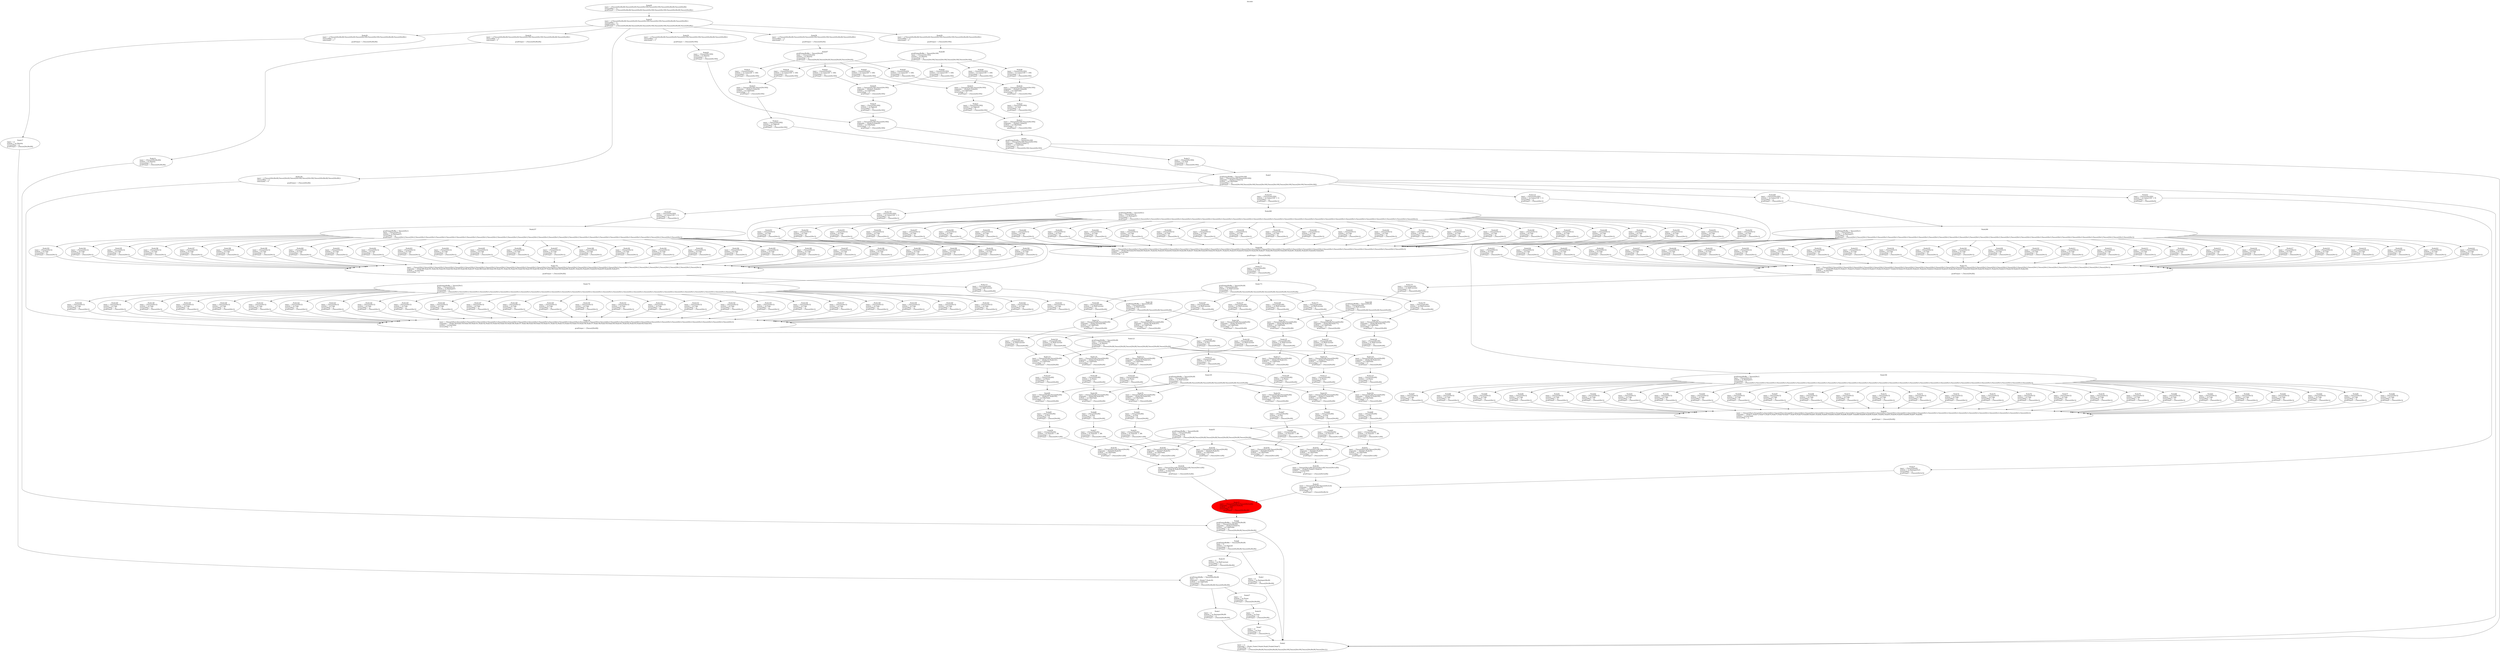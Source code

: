 digraph G {
labelloc="t";
label="decoder";
node [shape = oval]; 
n1[label="Node1\ninput = {}\lmodule = nn.Reshape(28x28)\lreverseMap = {}\lgradOutput = {Tensor[20x28x28]}" tooltip="[draw_attention.lua]:213_"];
n2[label="Node2\ninput = {}\lmapindex = {Node1,Node3,Node4,Node5,Node6,Node7}\lreverseMap = {}\lgradOutput = {{Tensor[20x28x28],Tensor[20x28x28],Tensor[20x100],Tensor[20x100],Tensor[20x28x28],Tensor[20x1]}}" tooltip="[[C]]:-1_"];
n3[label="Node3\ninput = {}\lmodule = nn.Reshape(28x28)\lreverseMap = {}\lgradOutput = {Tensor[20x28x28]}" tooltip="[draw_attention.lua]:214_"];
n4[label="Node4\ngradOutputBuffer = Tensor[20x100]\linput = {Tensor[20x100],Tensor[20x100]}\lmapindex = {Node10,Node11}\lmodule = nn.CAddTable\lreverseMap = {}\lgradOutput = {Tensor[20x100],Tensor[20x100]}" tooltip="[draw_attention.lua]:151_"];
n5[label="Node5\ngradOutputBuffer = Tensor[20x100]\linput = {Tensor[20x100],Tensor[20x100]}\lmapindex = {Node12,Node13}\lmodule = nn.CMulTable\lreverseMap = {}\lgradOutput = {Tensor[20x100],Tensor[20x100],Tensor[20x100],Tensor[20x100],Tensor[20x100],Tensor[20x100],Tensor[20x100]}" tooltip="[draw_attention.lua]:155_"];
n6[label="Node6\ngradOutputBuffer = Tensor[20x28x28]\linput = {Tensor[20x28x28]}\lmapindex = {Node14,Node15}\lmodule = nn.CAddTable\lreverseMap = {}\lgradOutput = {Tensor[20x28x28],Tensor[20x28x28]}" tooltip="[draw_attention.lua]:202_"];
n7[label="Node7\ninput = {}\lmodule = nn.Sum\lreverseMap = {}\lgradOutput = {Tensor[20x1]}" tooltip="[draw_attention.lua]:210_"];
n8[label="Node8\ngradOutputBuffer = Tensor[20x28x28]\linput = {}\lmodule = nn.Sigmoid\lreverseMap = {}\lgradOutput = {Tensor[20x28x28],Tensor[20x28x28]}" tooltip="[draw_attention.lua]:204_"];
n9[label="Node9\ngradOutputBuffer = Tensor[20x28x28]\linput = {}\lmapindex = {Node17,Node18}\lmodule = nn.CAddTable\lreverseMap = {}\lgradOutput = {Tensor[20x28x28],Tensor[20x28x28]}" tooltip="[draw_attention.lua]:207_"];
n10[label="Node10\ninput = {Tensor[20x100],Tensor[20x100]}\lmapindex = {Node19,Node20}\lmodule = nn.CMulTable\lreverseMap = {}\lgradOutput = {Tensor[20x100]}" tooltip="[draw_attention.lua]:152_"];
n11[label="Node11\ninput = {Tensor[20x100],Tensor[20x100]}\lmapindex = {Node21,Node22}\lmodule = nn.CMulTable\lreverseMap = {}\lgradOutput = {Tensor[20x100]}" tooltip="[draw_attention.lua]:153_"];
n12[label="Node12\ninput = {Tensor[20x100]}\lmodule = nn.Sigmoid\lreverseMap = {}\lgradOutput = {Tensor[20x100]}" tooltip="[draw_attention.lua]:148_"];
n13[label="Node13\ninput = {Tensor[20x100]}\lmodule = nn.Tanh\lreverseMap = {}\lgradOutput = {Tensor[20x100]}" tooltip="[draw_attention.lua]:155_"];
n14[label="Node14\ninput = {Tensor[20x28x28]}\lmodule = nn.Identity\lreverseMap = {}\lgradOutput = {Tensor[20x28x28]}" tooltip="[draw_attention.lua]:134_"];
n15[label="Node15\ninput = {Tensor[20x28x3],Tensor[20x3x28]}\lmapindex = {Node25,Node26}\lmodule = nn.MM\lreverseMap = {}\lgradOutput = {Tensor[20x28x28]}" tooltip="[draw_attention.lua]:199_"];
n16[label="Node16\ninput = {}\lmodule = nn.Sum\lreverseMap = {}\lgradOutput = {Tensor[20x28]}" tooltip="[draw_attention.lua]:209_"];
n17[label="Node17\ninput = {}\lmodule = nn.Identity\lreverseMap = {}\lgradOutput = {Tensor[20x28x28]}" tooltip="[draw_attention.lua]:130_"];
n18[label="Node18\ninput = {}\lmodule = nn.MulConstant\lreverseMap = {}\lgradOutput = {Tensor[20x28x28]}" tooltip="[draw_attention.lua]:206_"];
n19[label="Node19\ninput = {Tensor[20x100]}\lmodule = nn.Sigmoid\lreverseMap = {}\lgradOutput = {Tensor[20x100]}" tooltip="[draw_attention.lua]:147_"];
n20[label="Node20\ninput = {Tensor[20x100]}\lmodule = nn.Identity\lreverseMap = {}\lgradOutput = {Tensor[20x100]}" tooltip="[draw_attention.lua]:133_"];
n21[label="Node21\ninput = {Tensor[20x100]}\lmodule = nn.Sigmoid\lreverseMap = {}\lgradOutput = {Tensor[20x100]}" tooltip="[draw_attention.lua]:146_"];
n22[label="Node22\ninput = {Tensor[20x100]}\lmodule = nn.Tanh\lreverseMap = {}\lgradOutput = {Tensor[20x100]}" tooltip="[draw_attention.lua]:149_"];
n23[label="Node23\ninput = {Tensor[20x100],Tensor[20x100]}\lmapindex = {Node33,Node34}\lmodule = nn.CAddTable\lreverseMap = {}\lgradOutput = {Tensor[20x100]}" tooltip="[draw_attention.lua]:148_"];
n24[label="Node24\ninput = {{Tensor[20x28x28],Tensor[20x20],Tensor[20x100],Tensor[20x100],Tensor[20x28x28],Tensor[20x28]}}\lreverseMap = {}\lselectindex = 5\lgradOutput = {Tensor[20x28x28]}" tooltip="[[C]]:-1_-5"];
n25[label="Node25\ninput = {Tensor[20x3x28],Tensor[20x3x3]}\lmapindex = {Node36,Node37}\lmodule = nn.MM\lreverseMap = {}\lgradOutput = {Tensor[20x28x3]}" tooltip="[draw_attention.lua]:198_"];
n26[label="Node26\ninput = {Tensor[20x1x28],Tensor[20x1x28],Tensor[20x1x28]}\lmapindex = {Node38,Node39,Node40}\lmodule = nn.JoinTable\lreverseMap = {}\lgradOutput = {Tensor[20x3x28]}" tooltip="[draw_attention.lua]:190_"];
n27[label="Node27\ninput = {}\lmodule = nn.Power\lreverseMap = {}\lgradOutput = {Tensor[20x28x28]}" tooltip="[draw_attention.lua]:208_"];
n28[label="Node28\ninput = {{Tensor[20x28x28],Tensor[20x20],Tensor[20x100],Tensor[20x100],Tensor[20x28x28],Tensor[20x28]}}\lreverseMap = {}\lselectindex = 1\lgradOutput = {Tensor[20x28x28]}" tooltip="[[C]]:-1_-1"];
n29[label="Node29\ninput = {Tensor[20x100],Tensor[20x100]}\lmapindex = {Node41,Node42}\lmodule = nn.CAddTable\lreverseMap = {}\lgradOutput = {Tensor[20x100]}" tooltip="[draw_attention.lua]:147_"];
n30[label="Node30\ninput = {{Tensor[20x28x28],Tensor[20x20],Tensor[20x100],Tensor[20x100],Tensor[20x28x28],Tensor[20x28]}}\lreverseMap = {}\lselectindex = 3\lgradOutput = {Tensor[20x100]}" tooltip="[[C]]:-1_-3"];
n31[label="Node31\ninput = {Tensor[20x100],Tensor[20x100]}\lmapindex = {Node43,Node44}\lmodule = nn.CAddTable\lreverseMap = {}\lgradOutput = {Tensor[20x100]}" tooltip="[draw_attention.lua]:146_"];
n32[label="Node32\ninput = {Tensor[20x100],Tensor[20x100]}\lmapindex = {Node45,Node46}\lmodule = nn.CAddTable\lreverseMap = {}\lgradOutput = {Tensor[20x100]}" tooltip="[draw_attention.lua]:149_"];
n33[label="Node33\ninput = {Tensor[20x20]}\lmodule = nn.Linear(20 -> 100)\lreverseMap = {}\lgradOutput = {Tensor[20x100]}" tooltip="[draw_attention.lua]:140_"];
n34[label="Node34\ninput = {Tensor[20x100]}\lmodule = nn.Linear(100 -> 100)\lreverseMap = {}\lgradOutput = {Tensor[20x100]}" tooltip="[draw_attention.lua]:142_"];
n35[label="Node35\ninput = {{Tensor[20x28x28],Tensor[20x20],Tensor[20x100],Tensor[20x100],Tensor[20x28x28],Tensor[20x28]}}\lreverseMap = {}\lnSplitOutputs = 6\lgradOutput = {{Tensor[20x28x28],Tensor[20x20],Tensor[20x100],Tensor[20x100],Tensor[20x28x28],Tensor[20x28]}}" tooltip="[[C]]:-1_ split at [...oftwares/torch/install/share/lua/5.1/nngraph/gmodule.lua]:96-mnode"];
n36[label="Node36\ninput = {Tensor[20x1x28],Tensor[20x1x28],Tensor[20x1x28]}\lmapindex = {Node50,Node51,Node52}\lmodule = nn.JoinTable\lreverseMap = {}\lgradOutput = {Tensor[20x3x28]}" tooltip="[draw_attention.lua]:190_"];
n37[label="Node37\ninput = {Tensor[20x9]}\lmodule = nn.Reshape(3x3)\lreverseMap = {}\lgradOutput = {Tensor[20x3x3]}" tooltip="[draw_attention.lua]:197_"];
n38[label="Node38\ninput = {Tensor[20x1x28],Tensor[20x28]}\lmapindex = {Node54,Node55}\lmodule = nn.CMulTable\lreverseMap = {}\lgradOutput = {Tensor[20x1x28]}" tooltip="[draw_attention.lua]:188_"];
n39[label="Node39\ninput = {Tensor[20x1x28],Tensor[20x28]}\lmapindex = {Node56,Node55}\lmodule = nn.CMulTable\lreverseMap = {}\lgradOutput = {Tensor[20x1x28]}" tooltip="[draw_attention.lua]:188_"];
n40[label="Node40\ninput = {Tensor[20x1x28],Tensor[20x28]}\lmapindex = {Node57,Node55}\lmodule = nn.CMulTable\lreverseMap = {}\lgradOutput = {Tensor[20x1x28]}" tooltip="[draw_attention.lua]:188_"];
n41[label="Node41\ninput = {Tensor[20x20]}\lmodule = nn.Linear(20 -> 100)\lreverseMap = {}\lgradOutput = {Tensor[20x100]}" tooltip="[draw_attention.lua]:140_"];
n42[label="Node42\ninput = {Tensor[20x100]}\lmodule = nn.Linear(100 -> 100)\lreverseMap = {}\lgradOutput = {Tensor[20x100]}" tooltip="[draw_attention.lua]:142_"];
n43[label="Node43\ninput = {Tensor[20x20]}\lmodule = nn.Linear(20 -> 100)\lreverseMap = {}\lgradOutput = {Tensor[20x100]}" tooltip="[draw_attention.lua]:140_"];
n44[label="Node44\ninput = {Tensor[20x100]}\lmodule = nn.Linear(100 -> 100)\lreverseMap = {}\lgradOutput = {Tensor[20x100]}" tooltip="[draw_attention.lua]:142_"];
n45[label="Node45\ninput = {Tensor[20x20]}\lmodule = nn.Linear(20 -> 100)\lreverseMap = {}\lgradOutput = {Tensor[20x100]}" tooltip="[draw_attention.lua]:140_"];
n46[label="Node46\ninput = {Tensor[20x100]}\lmodule = nn.Linear(100 -> 100)\lreverseMap = {}\lgradOutput = {Tensor[20x100]}" tooltip="[draw_attention.lua]:142_"];
n47[label="Node47\ngradOutputBuffer = Tensor[20x20]\linput = {Tensor[20x20]}\lmodule = nn.Identity\lreverseMap = {}\lgradOutput = {Tensor[20x20],Tensor[20x20],Tensor[20x20],Tensor[20x20]}" tooltip="[draw_attention.lua]:131_"];
n48[label="Node48\ngradOutputBuffer = Tensor[20x100]\linput = {Tensor[20x100]}\lmodule = nn.Identity\lreverseMap = {}\lgradOutput = {Tensor[20x100],Tensor[20x100],Tensor[20x100],Tensor[20x100]}" tooltip="[draw_attention.lua]:132_"];
n49[label="Node49\ninput = {Tensor[20x28x28],Tensor[20x20],Tensor[20x100],Tensor[20x100],Tensor[20x28x28],Tensor[20x28]}\lreverseMap = {}\lgradOutput = {{Tensor[20x28x28],Tensor[20x20],Tensor[20x100],Tensor[20x100],Tensor[20x28x28],Tensor[20x28]}}" tooltip="[[C]]:-1_"];
n50[label="Node50\ninput = {Tensor[20x1x28],Tensor[20x28]}\lmapindex = {Node60,Node55}\lmodule = nn.CMulTable\lreverseMap = {}\lgradOutput = {Tensor[20x1x28]}" tooltip="[draw_attention.lua]:188_"];
n51[label="Node51\ninput = {Tensor[20x1x28],Tensor[20x28]}\lmapindex = {Node61,Node55}\lmodule = nn.CMulTable\lreverseMap = {}\lgradOutput = {Tensor[20x1x28]}" tooltip="[draw_attention.lua]:188_"];
n52[label="Node52\ninput = {Tensor[20x1x28],Tensor[20x28]}\lmapindex = {Node62,Node55}\lmodule = nn.CMulTable\lreverseMap = {}\lgradOutput = {Tensor[20x1x28]}" tooltip="[draw_attention.lua]:188_"];
n53[label="Node53\ninput = {Tensor[20x100]}\lmodule = nn.Linear(100 -> 9)\lreverseMap = {}\lgradOutput = {Tensor[20x9]}" tooltip="[draw_attention.lua]:196_"];
n54[label="Node54\ninput = {Tensor[20x28]}\lmodule = nn.View(20, 1, 28)\lreverseMap = {}\lgradOutput = {Tensor[20x1x28]}" tooltip="[draw_attention.lua]:187_"];
n55[label="Node55\ngradOutputBuffer = Tensor[20x28]\linput = {Tensor[20x28]}\lmodule = nn.Exp\lreverseMap = {}\lgradOutput = {Tensor[20x28],Tensor[20x28],Tensor[20x28],Tensor[20x28],Tensor[20x28],Tensor[20x28]}" tooltip="[draw_attention.lua]:166_"];
n56[label="Node56\ninput = {Tensor[20x28]}\lmodule = nn.View(20, 1, 28)\lreverseMap = {}\lgradOutput = {Tensor[20x1x28]}" tooltip="[draw_attention.lua]:187_"];
n57[label="Node57\ninput = {Tensor[20x28]}\lmodule = nn.View(20, 1, 28)\lreverseMap = {}\lgradOutput = {Tensor[20x1x28]}" tooltip="[draw_attention.lua]:187_"];
n58[label="Node58\ninput = {{Tensor[20x28x28],Tensor[20x20],Tensor[20x100],Tensor[20x100],Tensor[20x28x28],Tensor[20x28]}}\lreverseMap = {}\lselectindex = 2\lgradOutput = {Tensor[20x20]}" tooltip="[[C]]:-1_-2"];
n59[label="Node59\ninput = {{Tensor[20x28x28],Tensor[20x20],Tensor[20x100],Tensor[20x100],Tensor[20x28x28],Tensor[20x28]}}\lreverseMap = {}\lselectindex = 4\lgradOutput = {Tensor[20x100]}" tooltip="[[C]]:-1_-4"];
n60[label="Node60\ninput = {Tensor[20x28]}\lmodule = nn.View(20, 1, 28)\lreverseMap = {}\lgradOutput = {Tensor[20x1x28]}" tooltip="[draw_attention.lua]:187_"];
n61[label="Node61\ninput = {Tensor[20x28]}\lmodule = nn.View(20, 1, 28)\lreverseMap = {}\lgradOutput = {Tensor[20x1x28]}" tooltip="[draw_attention.lua]:187_"];
n62[label="Node62\ninput = {Tensor[20x28]}\lmodule = nn.View(20, 1, 28)\lreverseMap = {}\lgradOutput = {Tensor[20x1x28]}" tooltip="[draw_attention.lua]:187_"];
n63[label="Node63\ninput = {Tensor[20x28]}\lmodule = nn.Exp\lreverseMap = {}\lgradOutput = {Tensor[20x28]}" tooltip="[draw_attention.lua]:186_"];
n64[label="Node64\ninput = {Tensor[20x1],Tensor[20x1],Tensor[20x1],Tensor[20x1],Tensor[20x1],Tensor[20x1],Tensor[20x1],Tensor[20x1],Tensor[20x1],Tensor[20x1],Tensor[20x1],Tensor[20x1],Tensor[20x1],Tensor[20x1],Tensor[20x1],Tensor[20x1],Tensor[20x1],Tensor[20x1],Tensor[20x1],Tensor[20x1],Tensor[20x1],Tensor[20x1],Tensor[20x1],Tensor[20x1],Tensor[20x1],Tensor[20x1],Tensor[20x1],Tensor[20x1]}\lmapindex = {Node71,Node72,Node73,Node74,Node75,Node76,Node77,Node78,Node79,Node80,Node81,Node82,Node83,Node84,Node85,Node86,Node87,Node88,Node89,Node90,Node91,Node92,Node93,Node94,Node95,Node96,Node97,Node98}\lmodule = nn.JoinTable\lreverseMap = {}\lgradOutput = {Tensor[20x28]}" tooltip="[draw_attention.lua]:29_"];
n65[label="Node65\ninput = {Tensor[20x28]}\lmodule = nn.Exp\lreverseMap = {}\lgradOutput = {Tensor[20x28]}" tooltip="[draw_attention.lua]:186_"];
n66[label="Node66\ninput = {Tensor[20x28]}\lmodule = nn.Exp\lreverseMap = {}\lgradOutput = {Tensor[20x28]}" tooltip="[draw_attention.lua]:186_"];
n67[label="Node67\ninput = {Tensor[20x28]}\lmodule = nn.Exp\lreverseMap = {}\lgradOutput = {Tensor[20x28]}" tooltip="[draw_attention.lua]:186_"];
n68[label="Node68\ninput = {Tensor[20x28]}\lmodule = nn.Exp\lreverseMap = {}\lgradOutput = {Tensor[20x28]}" tooltip="[draw_attention.lua]:186_"];
n69[label="Node69\ninput = {Tensor[20x28]}\lmodule = nn.Exp\lreverseMap = {}\lgradOutput = {Tensor[20x28]}" tooltip="[draw_attention.lua]:186_"];
n70[label="Node70\ninput = {Tensor[20x28],Tensor[20x28]}\lmapindex = {Node104,Node105}\lmodule = nn.CMulTable\lreverseMap = {}\lgradOutput = {Tensor[20x28]}" tooltip="[draw_attention.lua]:185_"];
n71[label="Node71\ninput = {Tensor[20x1]}\lmodule = nn.Copy\lreverseMap = {}\lgradOutput = {Tensor[20x1]}" tooltip="[draw_attention.lua]:27_"];
n72[label="Node72\ninput = {Tensor[20x1]}\lmodule = nn.Copy\lreverseMap = {}\lgradOutput = {Tensor[20x1]}" tooltip="[draw_attention.lua]:27_"];
n73[label="Node73\ninput = {Tensor[20x1]}\lmodule = nn.Copy\lreverseMap = {}\lgradOutput = {Tensor[20x1]}" tooltip="[draw_attention.lua]:27_"];
n74[label="Node74\ninput = {Tensor[20x1]}\lmodule = nn.Copy\lreverseMap = {}\lgradOutput = {Tensor[20x1]}" tooltip="[draw_attention.lua]:27_"];
n75[label="Node75\ninput = {Tensor[20x1]}\lmodule = nn.Copy\lreverseMap = {}\lgradOutput = {Tensor[20x1]}" tooltip="[draw_attention.lua]:27_"];
n76[label="Node76\ninput = {Tensor[20x1]}\lmodule = nn.Copy\lreverseMap = {}\lgradOutput = {Tensor[20x1]}" tooltip="[draw_attention.lua]:27_"];
n77[label="Node77\ninput = {Tensor[20x1]}\lmodule = nn.Copy\lreverseMap = {}\lgradOutput = {Tensor[20x1]}" tooltip="[draw_attention.lua]:27_"];
n78[label="Node78\ninput = {Tensor[20x1]}\lmodule = nn.Copy\lreverseMap = {}\lgradOutput = {Tensor[20x1]}" tooltip="[draw_attention.lua]:27_"];
n79[label="Node79\ninput = {Tensor[20x1]}\lmodule = nn.Copy\lreverseMap = {}\lgradOutput = {Tensor[20x1]}" tooltip="[draw_attention.lua]:27_"];
n80[label="Node80\ninput = {Tensor[20x1]}\lmodule = nn.Copy\lreverseMap = {}\lgradOutput = {Tensor[20x1]}" tooltip="[draw_attention.lua]:27_"];
n81[label="Node81\ninput = {Tensor[20x1]}\lmodule = nn.Copy\lreverseMap = {}\lgradOutput = {Tensor[20x1]}" tooltip="[draw_attention.lua]:27_"];
n82[label="Node82\ninput = {Tensor[20x1]}\lmodule = nn.Copy\lreverseMap = {}\lgradOutput = {Tensor[20x1]}" tooltip="[draw_attention.lua]:27_"];
n83[label="Node83\ninput = {Tensor[20x1]}\lmodule = nn.Copy\lreverseMap = {}\lgradOutput = {Tensor[20x1]}" tooltip="[draw_attention.lua]:27_"];
n84[label="Node84\ninput = {Tensor[20x1]}\lmodule = nn.Copy\lreverseMap = {}\lgradOutput = {Tensor[20x1]}" tooltip="[draw_attention.lua]:27_"];
n85[label="Node85\ninput = {Tensor[20x1]}\lmodule = nn.Copy\lreverseMap = {}\lgradOutput = {Tensor[20x1]}" tooltip="[draw_attention.lua]:27_"];
n86[label="Node86\ninput = {Tensor[20x1]}\lmodule = nn.Copy\lreverseMap = {}\lgradOutput = {Tensor[20x1]}" tooltip="[draw_attention.lua]:27_"];
n87[label="Node87\ninput = {Tensor[20x1]}\lmodule = nn.Copy\lreverseMap = {}\lgradOutput = {Tensor[20x1]}" tooltip="[draw_attention.lua]:27_"];
n88[label="Node88\ninput = {Tensor[20x1]}\lmodule = nn.Copy\lreverseMap = {}\lgradOutput = {Tensor[20x1]}" tooltip="[draw_attention.lua]:27_"];
n89[label="Node89\ninput = {Tensor[20x1]}\lmodule = nn.Copy\lreverseMap = {}\lgradOutput = {Tensor[20x1]}" tooltip="[draw_attention.lua]:27_"];
n90[label="Node90\ninput = {Tensor[20x1]}\lmodule = nn.Copy\lreverseMap = {}\lgradOutput = {Tensor[20x1]}" tooltip="[draw_attention.lua]:27_"];
n91[label="Node91\ninput = {Tensor[20x1]}\lmodule = nn.Copy\lreverseMap = {}\lgradOutput = {Tensor[20x1]}" tooltip="[draw_attention.lua]:27_"];
n92[label="Node92\ninput = {Tensor[20x1]}\lmodule = nn.Copy\lreverseMap = {}\lgradOutput = {Tensor[20x1]}" tooltip="[draw_attention.lua]:27_"];
n93[label="Node93\ninput = {Tensor[20x1]}\lmodule = nn.Copy\lreverseMap = {}\lgradOutput = {Tensor[20x1]}" tooltip="[draw_attention.lua]:27_"];
n94[label="Node94\ninput = {Tensor[20x1]}\lmodule = nn.Copy\lreverseMap = {}\lgradOutput = {Tensor[20x1]}" tooltip="[draw_attention.lua]:27_"];
n95[label="Node95\ninput = {Tensor[20x1]}\lmodule = nn.Copy\lreverseMap = {}\lgradOutput = {Tensor[20x1]}" tooltip="[draw_attention.lua]:27_"];
n96[label="Node96\ninput = {Tensor[20x1]}\lmodule = nn.Copy\lreverseMap = {}\lgradOutput = {Tensor[20x1]}" tooltip="[draw_attention.lua]:27_"];
n97[label="Node97\ninput = {Tensor[20x1]}\lmodule = nn.Copy\lreverseMap = {}\lgradOutput = {Tensor[20x1]}" tooltip="[draw_attention.lua]:27_"];
n98[label="Node98\ninput = {Tensor[20x1]}\lmodule = nn.Copy\lreverseMap = {}\lgradOutput = {Tensor[20x1]}" tooltip="[draw_attention.lua]:27_"];
n99[label="Node99\ninput = {Tensor[20x28],Tensor[20x28]}\lmapindex = {Node107,Node105}\lmodule = nn.CMulTable\lreverseMap = {}\lgradOutput = {Tensor[20x28]}" tooltip="[draw_attention.lua]:185_"];
n100[label="Node100\ninput = {Tensor[20x28],Tensor[20x28]}\lmapindex = {Node108,Node105}\lmodule = nn.CMulTable\lreverseMap = {}\lgradOutput = {Tensor[20x28]}" tooltip="[draw_attention.lua]:185_"];
n101[label="Node101\ninput = {Tensor[20x28],Tensor[20x28]}\lmapindex = {Node109,Node105}\lmodule = nn.CMulTable\lreverseMap = {}\lgradOutput = {Tensor[20x28]}" tooltip="[draw_attention.lua]:185_"];
n102[label="Node102\ninput = {Tensor[20x28],Tensor[20x28]}\lmapindex = {Node110,Node105}\lmodule = nn.CMulTable\lreverseMap = {}\lgradOutput = {Tensor[20x28]}" tooltip="[draw_attention.lua]:185_"];
n103[label="Node103\ninput = {Tensor[20x28],Tensor[20x28]}\lmapindex = {Node111,Node105}\lmodule = nn.CMulTable\lreverseMap = {}\lgradOutput = {Tensor[20x28]}" tooltip="[draw_attention.lua]:185_"];
n104[label="Node104\ninput = {Tensor[20x28]}\lmodule = nn.Power\lreverseMap = {}\lgradOutput = {Tensor[20x28]}" tooltip="[draw_attention.lua]:184_"];
n105[label="Node105\ngradOutputBuffer = Tensor[20x28]\linput = {Tensor[20x28]}\lmodule = nn.MulConstant\lreverseMap = {}\lgradOutput = {Tensor[20x28],Tensor[20x28],Tensor[20x28],Tensor[20x28],Tensor[20x28],Tensor[20x28]}" tooltip="[draw_attention.lua]:169_"];
n106[label="Node106\ngradOutputBuffer = Tensor[20x1]\linput = {Tensor[20x1]}\lmodule = nn.Reshape(1)\lreverseMap = {}\lgradOutput = {Tensor[20x1],Tensor[20x1],Tensor[20x1],Tensor[20x1],Tensor[20x1],Tensor[20x1],Tensor[20x1],Tensor[20x1],Tensor[20x1],Tensor[20x1],Tensor[20x1],Tensor[20x1],Tensor[20x1],Tensor[20x1],Tensor[20x1],Tensor[20x1],Tensor[20x1],Tensor[20x1],Tensor[20x1],Tensor[20x1],Tensor[20x1],Tensor[20x1],Tensor[20x1],Tensor[20x1],Tensor[20x1],Tensor[20x1],Tensor[20x1],Tensor[20x1]}" tooltip="[draw_attention.lua]:24_"];
n107[label="Node107\ninput = {Tensor[20x28]}\lmodule = nn.Power\lreverseMap = {}\lgradOutput = {Tensor[20x28]}" tooltip="[draw_attention.lua]:184_"];
n108[label="Node108\ninput = {Tensor[20x28]}\lmodule = nn.Power\lreverseMap = {}\lgradOutput = {Tensor[20x28]}" tooltip="[draw_attention.lua]:184_"];
n109[label="Node109\ninput = {Tensor[20x28]}\lmodule = nn.Power\lreverseMap = {}\lgradOutput = {Tensor[20x28]}" tooltip="[draw_attention.lua]:184_"];
n110[label="Node110\ninput = {Tensor[20x28]}\lmodule = nn.Power\lreverseMap = {}\lgradOutput = {Tensor[20x28]}" tooltip="[draw_attention.lua]:184_"];
n111[label="Node111\ninput = {Tensor[20x28]}\lmodule = nn.Power\lreverseMap = {}\lgradOutput = {Tensor[20x28]}" tooltip="[draw_attention.lua]:184_"];
n112[label="Node112\ninput = {Tensor[20x28],Tensor[20x28]}\lmapindex = {Node120,Node121}\lmodule = nn.CAddTable\lreverseMap = {}\lgradOutput = {Tensor[20x28]}" tooltip="[draw_attention.lua]:183_"];
n113[label="Node113\ninput = {Tensor[20x28]}\lmodule = nn.Power\lreverseMap = {}\lgradOutput = {Tensor[20x28]}" tooltip="[draw_attention.lua]:168_"];
n114[label="Node114\ninput = {Tensor[20x100]}\lmodule = nn.Linear(100 -> 1)\lreverseMap = {}\lgradOutput = {Tensor[20x1]}" tooltip="[draw_attention.lua]:163_"];
n115[label="Node115\ninput = {Tensor[20x28],Tensor[20x28]}\lmapindex = {Node123,Node121}\lmodule = nn.CAddTable\lreverseMap = {}\lgradOutput = {Tensor[20x28]}" tooltip="[draw_attention.lua]:183_"];
n116[label="Node116\ninput = {Tensor[20x28],Tensor[20x28]}\lmapindex = {Node124,Node121}\lmodule = nn.CAddTable\lreverseMap = {}\lgradOutput = {Tensor[20x28]}" tooltip="[draw_attention.lua]:183_"];
n117[label="Node117\ninput = {Tensor[20x28],Tensor[20x28]}\lmapindex = {Node125,Node121}\lmodule = nn.CAddTable\lreverseMap = {}\lgradOutput = {Tensor[20x28]}" tooltip="[draw_attention.lua]:183_"];
n118[label="Node118\ninput = {Tensor[20x28],Tensor[20x28]}\lmapindex = {Node126,Node121}\lmodule = nn.CAddTable\lreverseMap = {}\lgradOutput = {Tensor[20x28]}" tooltip="[draw_attention.lua]:183_"];
n119[label="Node119\ninput = {Tensor[20x28],Tensor[20x28]}\lmapindex = {Node127,Node121}\lmodule = nn.CAddTable\lreverseMap = {}\lgradOutput = {Tensor[20x28]}" tooltip="[draw_attention.lua]:183_"];
n120[label="Node120\ninput = {Tensor[20x28]}\lmodule = nn.MulConstant\lreverseMap = {}\lgradOutput = {Tensor[20x28]}" tooltip="[draw_attention.lua]:182_"];
n121[label="Node121\ngradOutputBuffer = Tensor[20x28]\linput = {Tensor[20x28]}\lmodule = nn.Identity\lreverseMap = {}\lgradOutput = {Tensor[20x28],Tensor[20x28],Tensor[20x28],Tensor[20x28],Tensor[20x28],Tensor[20x28]}" tooltip="[draw_attention.lua]:176_"];
n122[label="Node122\ninput = {Tensor[20x28]}\lmodule = nn.Exp\lreverseMap = {}\lgradOutput = {Tensor[20x28]}" tooltip="[draw_attention.lua]:167_"];
n123[label="Node123\ninput = {Tensor[20x28]}\lmodule = nn.MulConstant\lreverseMap = {}\lgradOutput = {Tensor[20x28]}" tooltip="[draw_attention.lua]:182_"];
n124[label="Node124\ninput = {Tensor[20x28]}\lmodule = nn.MulConstant\lreverseMap = {}\lgradOutput = {Tensor[20x28]}" tooltip="[draw_attention.lua]:182_"];
n125[label="Node125\ninput = {Tensor[20x28]}\lmodule = nn.MulConstant\lreverseMap = {}\lgradOutput = {Tensor[20x28]}" tooltip="[draw_attention.lua]:182_"];
n126[label="Node126\ninput = {Tensor[20x28]}\lmodule = nn.MulConstant\lreverseMap = {}\lgradOutput = {Tensor[20x28]}" tooltip="[draw_attention.lua]:182_"];
n127[label="Node127\ninput = {Tensor[20x28]}\lmodule = nn.MulConstant\lreverseMap = {}\lgradOutput = {Tensor[20x28]}" tooltip="[draw_attention.lua]:182_"];
n128[label="Node128\ninput = {Tensor[20x28],Tensor[20x28]}\lmapindex = {Node136,Node137}\lmodule = nn.CAddTable\lreverseMap = {}\lgradOutput = {Tensor[20x28]}" tooltip="[draw_attention.lua]:181_"];
n129[label="Node129\ninput = {{Tensor[20x28x28],Tensor[20x20],Tensor[20x100],Tensor[20x100],Tensor[20x28x28],Tensor[20x28]}}\lreverseMap = {}\lselectindex = 6\lgradOutput = {Tensor[20x28]}" tooltip="[[C]]:-1_-6"];
n130[label="Node130\ninput = {Tensor[20x1],Tensor[20x1],Tensor[20x1],Tensor[20x1],Tensor[20x1],Tensor[20x1],Tensor[20x1],Tensor[20x1],Tensor[20x1],Tensor[20x1],Tensor[20x1],Tensor[20x1],Tensor[20x1],Tensor[20x1],Tensor[20x1],Tensor[20x1],Tensor[20x1],Tensor[20x1],Tensor[20x1],Tensor[20x1],Tensor[20x1],Tensor[20x1],Tensor[20x1],Tensor[20x1],Tensor[20x1],Tensor[20x1],Tensor[20x1],Tensor[20x1]}\lmapindex = {Node138,Node139,Node140,Node141,Node142,Node143,Node144,Node145,Node146,Node147,Node148,Node149,Node150,Node151,Node152,Node153,Node154,Node155,Node156,Node157,Node158,Node159,Node160,Node161,Node162,Node163,Node164,Node165}\lmodule = nn.JoinTable\lreverseMap = {}\lgradOutput = {Tensor[20x28]}" tooltip="[draw_attention.lua]:29_"];
n131[label="Node131\ninput = {Tensor[20x28],Tensor[20x28]}\lmapindex = {Node136,Node166}\lmodule = nn.CAddTable\lreverseMap = {}\lgradOutput = {Tensor[20x28]}" tooltip="[draw_attention.lua]:181_"];
n132[label="Node132\ninput = {Tensor[20x28],Tensor[20x28]}\lmapindex = {Node136,Node167}\lmodule = nn.CAddTable\lreverseMap = {}\lgradOutput = {Tensor[20x28]}" tooltip="[draw_attention.lua]:181_"];
n133[label="Node133\ninput = {Tensor[20x28],Tensor[20x28]}\lmapindex = {Node168,Node169}\lmodule = nn.CAddTable\lreverseMap = {}\lgradOutput = {Tensor[20x28]}" tooltip="[draw_attention.lua]:181_"];
n134[label="Node134\ninput = {Tensor[20x28],Tensor[20x28]}\lmapindex = {Node168,Node170}\lmodule = nn.CAddTable\lreverseMap = {}\lgradOutput = {Tensor[20x28]}" tooltip="[draw_attention.lua]:181_"];
n135[label="Node135\ninput = {Tensor[20x28],Tensor[20x28]}\lmapindex = {Node168,Node171}\lmodule = nn.CAddTable\lreverseMap = {}\lgradOutput = {Tensor[20x28]}" tooltip="[draw_attention.lua]:181_"];
n136[label="Node136\ngradOutputBuffer = Tensor[20x28]\linput = {Tensor[20x28]}\lmodule = nn.MulConstant\lreverseMap = {}\lgradOutput = {Tensor[20x28],Tensor[20x28],Tensor[20x28]}" tooltip="[draw_attention.lua]:172_"];
n137[label="Node137\ninput = {Tensor[20x28]}\lmodule = nn.MulConstant\lreverseMap = {}\lgradOutput = {Tensor[20x28]}" tooltip="[draw_attention.lua]:181_"];
n138[label="Node138\ninput = {Tensor[20x1]}\lmodule = nn.Copy\lreverseMap = {}\lgradOutput = {Tensor[20x1]}" tooltip="[draw_attention.lua]:27_"];
n139[label="Node139\ninput = {Tensor[20x1]}\lmodule = nn.Copy\lreverseMap = {}\lgradOutput = {Tensor[20x1]}" tooltip="[draw_attention.lua]:27_"];
n140[label="Node140\ninput = {Tensor[20x1]}\lmodule = nn.Copy\lreverseMap = {}\lgradOutput = {Tensor[20x1]}" tooltip="[draw_attention.lua]:27_"];
n141[label="Node141\ninput = {Tensor[20x1]}\lmodule = nn.Copy\lreverseMap = {}\lgradOutput = {Tensor[20x1]}" tooltip="[draw_attention.lua]:27_"];
n142[label="Node142\ninput = {Tensor[20x1]}\lmodule = nn.Copy\lreverseMap = {}\lgradOutput = {Tensor[20x1]}" tooltip="[draw_attention.lua]:27_"];
n143[label="Node143\ninput = {Tensor[20x1]}\lmodule = nn.Copy\lreverseMap = {}\lgradOutput = {Tensor[20x1]}" tooltip="[draw_attention.lua]:27_"];
n144[label="Node144\ninput = {Tensor[20x1]}\lmodule = nn.Copy\lreverseMap = {}\lgradOutput = {Tensor[20x1]}" tooltip="[draw_attention.lua]:27_"];
n145[label="Node145\ninput = {Tensor[20x1]}\lmodule = nn.Copy\lreverseMap = {}\lgradOutput = {Tensor[20x1]}" tooltip="[draw_attention.lua]:27_"];
n146[label="Node146\ninput = {Tensor[20x1]}\lmodule = nn.Copy\lreverseMap = {}\lgradOutput = {Tensor[20x1]}" tooltip="[draw_attention.lua]:27_"];
n147[label="Node147\ninput = {Tensor[20x1]}\lmodule = nn.Copy\lreverseMap = {}\lgradOutput = {Tensor[20x1]}" tooltip="[draw_attention.lua]:27_"];
n148[label="Node148\ninput = {Tensor[20x1]}\lmodule = nn.Copy\lreverseMap = {}\lgradOutput = {Tensor[20x1]}" tooltip="[draw_attention.lua]:27_"];
n149[label="Node149\ninput = {Tensor[20x1]}\lmodule = nn.Copy\lreverseMap = {}\lgradOutput = {Tensor[20x1]}" tooltip="[draw_attention.lua]:27_"];
n150[label="Node150\ninput = {Tensor[20x1]}\lmodule = nn.Copy\lreverseMap = {}\lgradOutput = {Tensor[20x1]}" tooltip="[draw_attention.lua]:27_"];
n151[label="Node151\ninput = {Tensor[20x1]}\lmodule = nn.Copy\lreverseMap = {}\lgradOutput = {Tensor[20x1]}" tooltip="[draw_attention.lua]:27_"];
n152[label="Node152\ninput = {Tensor[20x1]}\lmodule = nn.Copy\lreverseMap = {}\lgradOutput = {Tensor[20x1]}" tooltip="[draw_attention.lua]:27_"];
n153[label="Node153\ninput = {Tensor[20x1]}\lmodule = nn.Copy\lreverseMap = {}\lgradOutput = {Tensor[20x1]}" tooltip="[draw_attention.lua]:27_"];
n154[label="Node154\ninput = {Tensor[20x1]}\lmodule = nn.Copy\lreverseMap = {}\lgradOutput = {Tensor[20x1]}" tooltip="[draw_attention.lua]:27_"];
n155[label="Node155\ninput = {Tensor[20x1]}\lmodule = nn.Copy\lreverseMap = {}\lgradOutput = {Tensor[20x1]}" tooltip="[draw_attention.lua]:27_"];
n156[label="Node156\ninput = {Tensor[20x1]}\lmodule = nn.Copy\lreverseMap = {}\lgradOutput = {Tensor[20x1]}" tooltip="[draw_attention.lua]:27_"];
n157[label="Node157\ninput = {Tensor[20x1]}\lmodule = nn.Copy\lreverseMap = {}\lgradOutput = {Tensor[20x1]}" tooltip="[draw_attention.lua]:27_"];
n158[label="Node158\ninput = {Tensor[20x1]}\lmodule = nn.Copy\lreverseMap = {}\lgradOutput = {Tensor[20x1]}" tooltip="[draw_attention.lua]:27_"];
n159[label="Node159\ninput = {Tensor[20x1]}\lmodule = nn.Copy\lreverseMap = {}\lgradOutput = {Tensor[20x1]}" tooltip="[draw_attention.lua]:27_"];
n160[label="Node160\ninput = {Tensor[20x1]}\lmodule = nn.Copy\lreverseMap = {}\lgradOutput = {Tensor[20x1]}" tooltip="[draw_attention.lua]:27_"];
n161[label="Node161\ninput = {Tensor[20x1]}\lmodule = nn.Copy\lreverseMap = {}\lgradOutput = {Tensor[20x1]}" tooltip="[draw_attention.lua]:27_"];
n162[label="Node162\ninput = {Tensor[20x1]}\lmodule = nn.Copy\lreverseMap = {}\lgradOutput = {Tensor[20x1]}" tooltip="[draw_attention.lua]:27_"];
n163[label="Node163\ninput = {Tensor[20x1]}\lmodule = nn.Copy\lreverseMap = {}\lgradOutput = {Tensor[20x1]}" tooltip="[draw_attention.lua]:27_"];
n164[label="Node164\ninput = {Tensor[20x1]}\lmodule = nn.Copy\lreverseMap = {}\lgradOutput = {Tensor[20x1]}" tooltip="[draw_attention.lua]:27_"];
n165[label="Node165\ninput = {Tensor[20x1]}\lmodule = nn.Copy\lreverseMap = {}\lgradOutput = {Tensor[20x1]}" tooltip="[draw_attention.lua]:27_"];
n166[label="Node166\ninput = {Tensor[20x28]}\lmodule = nn.MulConstant\lreverseMap = {}\lgradOutput = {Tensor[20x28]}" tooltip="[draw_attention.lua]:181_"];
n167[label="Node167\ninput = {Tensor[20x28]}\lmodule = nn.MulConstant\lreverseMap = {}\lgradOutput = {Tensor[20x28]}" tooltip="[draw_attention.lua]:181_"];
n168[label="Node168\ngradOutputBuffer = Tensor[20x28]\linput = {Tensor[20x28]}\lmodule = nn.MulConstant\lreverseMap = {}\lgradOutput = {Tensor[20x28],Tensor[20x28],Tensor[20x28]}" tooltip="[draw_attention.lua]:173_"];
n169[label="Node169\ninput = {Tensor[20x28]}\lmodule = nn.MulConstant\lreverseMap = {}\lgradOutput = {Tensor[20x28]}" tooltip="[draw_attention.lua]:181_"];
n170[label="Node170\ninput = {Tensor[20x28]}\lmodule = nn.MulConstant\lreverseMap = {}\lgradOutput = {Tensor[20x28]}" tooltip="[draw_attention.lua]:181_"];
n171[label="Node171\ninput = {Tensor[20x28]}\lmodule = nn.MulConstant\lreverseMap = {}\lgradOutput = {Tensor[20x28]}" tooltip="[draw_attention.lua]:181_"];
n172[label="Node172\ninput = {Tensor[20x28]}\lmodule = nn.AddConstant\lreverseMap = {}\lgradOutput = {Tensor[20x28]}" tooltip="[draw_attention.lua]:170_"];
n173[label="Node173\ngradOutputBuffer = Tensor[20x28]\linput = {Tensor[20x28]}\lmodule = nn.MulConstant\lreverseMap = {}\lgradOutput = {Tensor[20x28],Tensor[20x28],Tensor[20x28],Tensor[20x28],Tensor[20x28],Tensor[20x28]}" tooltip="[draw_attention.lua]:174_"];
n174[label="Node174\ngradOutputBuffer = Tensor[20x1]\linput = {Tensor[20x1]}\lmodule = nn.Reshape(1)\lreverseMap = {}\lgradOutput = {Tensor[20x1],Tensor[20x1],Tensor[20x1],Tensor[20x1],Tensor[20x1],Tensor[20x1],Tensor[20x1],Tensor[20x1],Tensor[20x1],Tensor[20x1],Tensor[20x1],Tensor[20x1],Tensor[20x1],Tensor[20x1],Tensor[20x1],Tensor[20x1],Tensor[20x1],Tensor[20x1],Tensor[20x1],Tensor[20x1],Tensor[20x1],Tensor[20x1],Tensor[20x1],Tensor[20x1],Tensor[20x1],Tensor[20x1],Tensor[20x1],Tensor[20x1]}" tooltip="[draw_attention.lua]:24_"];
n175[label="Node175\ninput = {Tensor[20x28]}\lmodule = nn.AddConstant\lreverseMap = {}\lgradOutput = {Tensor[20x28]}" tooltip="[draw_attention.lua]:171_"];
n176[label="Node176\ninput = {Tensor[20x1],Tensor[20x1],Tensor[20x1],Tensor[20x1],Tensor[20x1],Tensor[20x1],Tensor[20x1],Tensor[20x1],Tensor[20x1],Tensor[20x1],Tensor[20x1],Tensor[20x1],Tensor[20x1],Tensor[20x1],Tensor[20x1],Tensor[20x1],Tensor[20x1],Tensor[20x1],Tensor[20x1],Tensor[20x1],Tensor[20x1],Tensor[20x1],Tensor[20x1],Tensor[20x1],Tensor[20x1],Tensor[20x1],Tensor[20x1],Tensor[20x1]}\lmapindex = {Node180,Node181,Node182,Node183,Node184,Node185,Node186,Node187,Node188,Node189,Node190,Node191,Node192,Node193,Node194,Node195,Node196,Node197,Node198,Node199,Node200,Node201,Node202,Node203,Node204,Node205,Node206,Node207}\lmodule = nn.JoinTable\lreverseMap = {}\lgradOutput = {Tensor[20x28]}" tooltip="[draw_attention.lua]:29_"];
n177[label="Node177\ninput = {Tensor[20x28]}\lmodule = nn.Exp\lreverseMap = {}\lgradOutput = {Tensor[20x28]}" tooltip="[draw_attention.lua]:165_"];
n178[label="Node178\ninput = {Tensor[20x100]}\lmodule = nn.Linear(100 -> 1)\lreverseMap = {}\lgradOutput = {Tensor[20x1]}" tooltip="[draw_attention.lua]:164_"];
n179[label="Node179\ninput = {Tensor[20x1],Tensor[20x1],Tensor[20x1],Tensor[20x1],Tensor[20x1],Tensor[20x1],Tensor[20x1],Tensor[20x1],Tensor[20x1],Tensor[20x1],Tensor[20x1],Tensor[20x1],Tensor[20x1],Tensor[20x1],Tensor[20x1],Tensor[20x1],Tensor[20x1],Tensor[20x1],Tensor[20x1],Tensor[20x1],Tensor[20x1],Tensor[20x1],Tensor[20x1],Tensor[20x1],Tensor[20x1],Tensor[20x1],Tensor[20x1],Tensor[20x1]}\lmapindex = {Node209,Node210,Node211,Node212,Node213,Node214,Node215,Node216,Node217,Node218,Node219,Node220,Node221,Node222,Node223,Node224,Node225,Node226,Node227,Node228,Node229,Node230,Node231,Node232,Node233,Node234,Node235,Node236}\lmodule = nn.JoinTable\lreverseMap = {}\lgradOutput = {Tensor[20x28]}" tooltip="[draw_attention.lua]:29_"];
n180[label="Node180\ninput = {Tensor[20x1]}\lmodule = nn.Copy\lreverseMap = {}\lgradOutput = {Tensor[20x1]}" tooltip="[draw_attention.lua]:27_"];
n181[label="Node181\ninput = {Tensor[20x1]}\lmodule = nn.Copy\lreverseMap = {}\lgradOutput = {Tensor[20x1]}" tooltip="[draw_attention.lua]:27_"];
n182[label="Node182\ninput = {Tensor[20x1]}\lmodule = nn.Copy\lreverseMap = {}\lgradOutput = {Tensor[20x1]}" tooltip="[draw_attention.lua]:27_"];
n183[label="Node183\ninput = {Tensor[20x1]}\lmodule = nn.Copy\lreverseMap = {}\lgradOutput = {Tensor[20x1]}" tooltip="[draw_attention.lua]:27_"];
n184[label="Node184\ninput = {Tensor[20x1]}\lmodule = nn.Copy\lreverseMap = {}\lgradOutput = {Tensor[20x1]}" tooltip="[draw_attention.lua]:27_"];
n185[label="Node185\ninput = {Tensor[20x1]}\lmodule = nn.Copy\lreverseMap = {}\lgradOutput = {Tensor[20x1]}" tooltip="[draw_attention.lua]:27_"];
n186[label="Node186\ninput = {Tensor[20x1]}\lmodule = nn.Copy\lreverseMap = {}\lgradOutput = {Tensor[20x1]}" tooltip="[draw_attention.lua]:27_"];
n187[label="Node187\ninput = {Tensor[20x1]}\lmodule = nn.Copy\lreverseMap = {}\lgradOutput = {Tensor[20x1]}" tooltip="[draw_attention.lua]:27_"];
n188[label="Node188\ninput = {Tensor[20x1]}\lmodule = nn.Copy\lreverseMap = {}\lgradOutput = {Tensor[20x1]}" tooltip="[draw_attention.lua]:27_"];
n189[label="Node189\ninput = {Tensor[20x1]}\lmodule = nn.Copy\lreverseMap = {}\lgradOutput = {Tensor[20x1]}" tooltip="[draw_attention.lua]:27_"];
n190[label="Node190\ninput = {Tensor[20x1]}\lmodule = nn.Copy\lreverseMap = {}\lgradOutput = {Tensor[20x1]}" tooltip="[draw_attention.lua]:27_"];
n191[label="Node191\ninput = {Tensor[20x1]}\lmodule = nn.Copy\lreverseMap = {}\lgradOutput = {Tensor[20x1]}" tooltip="[draw_attention.lua]:27_"];
n192[label="Node192\ninput = {Tensor[20x1]}\lmodule = nn.Copy\lreverseMap = {}\lgradOutput = {Tensor[20x1]}" tooltip="[draw_attention.lua]:27_"];
n193[label="Node193\ninput = {Tensor[20x1]}\lmodule = nn.Copy\lreverseMap = {}\lgradOutput = {Tensor[20x1]}" tooltip="[draw_attention.lua]:27_"];
n194[label="Node194\ninput = {Tensor[20x1]}\lmodule = nn.Copy\lreverseMap = {}\lgradOutput = {Tensor[20x1]}" tooltip="[draw_attention.lua]:27_"];
n195[label="Node195\ninput = {Tensor[20x1]}\lmodule = nn.Copy\lreverseMap = {}\lgradOutput = {Tensor[20x1]}" tooltip="[draw_attention.lua]:27_"];
n196[label="Node196\ninput = {Tensor[20x1]}\lmodule = nn.Copy\lreverseMap = {}\lgradOutput = {Tensor[20x1]}" tooltip="[draw_attention.lua]:27_"];
n197[label="Node197\ninput = {Tensor[20x1]}\lmodule = nn.Copy\lreverseMap = {}\lgradOutput = {Tensor[20x1]}" tooltip="[draw_attention.lua]:27_"];
n198[label="Node198\ninput = {Tensor[20x1]}\lmodule = nn.Copy\lreverseMap = {}\lgradOutput = {Tensor[20x1]}" tooltip="[draw_attention.lua]:27_"];
n199[label="Node199\ninput = {Tensor[20x1]}\lmodule = nn.Copy\lreverseMap = {}\lgradOutput = {Tensor[20x1]}" tooltip="[draw_attention.lua]:27_"];
n200[label="Node200\ninput = {Tensor[20x1]}\lmodule = nn.Copy\lreverseMap = {}\lgradOutput = {Tensor[20x1]}" tooltip="[draw_attention.lua]:27_"];
n201[label="Node201\ninput = {Tensor[20x1]}\lmodule = nn.Copy\lreverseMap = {}\lgradOutput = {Tensor[20x1]}" tooltip="[draw_attention.lua]:27_"];
n202[label="Node202\ninput = {Tensor[20x1]}\lmodule = nn.Copy\lreverseMap = {}\lgradOutput = {Tensor[20x1]}" tooltip="[draw_attention.lua]:27_"];
n203[label="Node203\ninput = {Tensor[20x1]}\lmodule = nn.Copy\lreverseMap = {}\lgradOutput = {Tensor[20x1]}" tooltip="[draw_attention.lua]:27_"];
n204[label="Node204\ninput = {Tensor[20x1]}\lmodule = nn.Copy\lreverseMap = {}\lgradOutput = {Tensor[20x1]}" tooltip="[draw_attention.lua]:27_"];
n205[label="Node205\ninput = {Tensor[20x1]}\lmodule = nn.Copy\lreverseMap = {}\lgradOutput = {Tensor[20x1]}" tooltip="[draw_attention.lua]:27_"];
n206[label="Node206\ninput = {Tensor[20x1]}\lmodule = nn.Copy\lreverseMap = {}\lgradOutput = {Tensor[20x1]}" tooltip="[draw_attention.lua]:27_"];
n207[label="Node207\ninput = {Tensor[20x1]}\lmodule = nn.Copy\lreverseMap = {}\lgradOutput = {Tensor[20x1]}" tooltip="[draw_attention.lua]:27_"];
n208[label="Node208\ninput = {Tensor[20x1],Tensor[20x1],Tensor[20x1],Tensor[20x1],Tensor[20x1],Tensor[20x1],Tensor[20x1],Tensor[20x1],Tensor[20x1],Tensor[20x1],Tensor[20x1],Tensor[20x1],Tensor[20x1],Tensor[20x1],Tensor[20x1],Tensor[20x1],Tensor[20x1],Tensor[20x1],Tensor[20x1],Tensor[20x1],Tensor[20x1],Tensor[20x1],Tensor[20x1],Tensor[20x1],Tensor[20x1],Tensor[20x1],Tensor[20x1],Tensor[20x1]}\lmapindex = {Node238,Node239,Node240,Node241,Node242,Node243,Node244,Node245,Node246,Node247,Node248,Node249,Node250,Node251,Node252,Node253,Node254,Node255,Node256,Node257,Node258,Node259,Node260,Node261,Node262,Node263,Node264,Node265}\lmodule = nn.JoinTable\lreverseMap = {}\lgradOutput = {Tensor[20x28]}" tooltip="[draw_attention.lua]:29_"];
n209[label="Node209\ninput = {Tensor[20x1]}\lmodule = nn.Copy\lreverseMap = {}\lgradOutput = {Tensor[20x1]}" tooltip="[draw_attention.lua]:27_"];
n210[label="Node210\ninput = {Tensor[20x1]}\lmodule = nn.Copy\lreverseMap = {}\lgradOutput = {Tensor[20x1]}" tooltip="[draw_attention.lua]:27_"];
n211[label="Node211\ninput = {Tensor[20x1]}\lmodule = nn.Copy\lreverseMap = {}\lgradOutput = {Tensor[20x1]}" tooltip="[draw_attention.lua]:27_"];
n212[label="Node212\ninput = {Tensor[20x1]}\lmodule = nn.Copy\lreverseMap = {}\lgradOutput = {Tensor[20x1]}" tooltip="[draw_attention.lua]:27_"];
n213[label="Node213\ninput = {Tensor[20x1]}\lmodule = nn.Copy\lreverseMap = {}\lgradOutput = {Tensor[20x1]}" tooltip="[draw_attention.lua]:27_"];
n214[label="Node214\ninput = {Tensor[20x1]}\lmodule = nn.Copy\lreverseMap = {}\lgradOutput = {Tensor[20x1]}" tooltip="[draw_attention.lua]:27_"];
n215[label="Node215\ninput = {Tensor[20x1]}\lmodule = nn.Copy\lreverseMap = {}\lgradOutput = {Tensor[20x1]}" tooltip="[draw_attention.lua]:27_"];
n216[label="Node216\ninput = {Tensor[20x1]}\lmodule = nn.Copy\lreverseMap = {}\lgradOutput = {Tensor[20x1]}" tooltip="[draw_attention.lua]:27_"];
n217[label="Node217\ninput = {Tensor[20x1]}\lmodule = nn.Copy\lreverseMap = {}\lgradOutput = {Tensor[20x1]}" tooltip="[draw_attention.lua]:27_"];
n218[label="Node218\ninput = {Tensor[20x1]}\lmodule = nn.Copy\lreverseMap = {}\lgradOutput = {Tensor[20x1]}" tooltip="[draw_attention.lua]:27_"];
n219[label="Node219\ninput = {Tensor[20x1]}\lmodule = nn.Copy\lreverseMap = {}\lgradOutput = {Tensor[20x1]}" tooltip="[draw_attention.lua]:27_"];
n220[label="Node220\ninput = {Tensor[20x1]}\lmodule = nn.Copy\lreverseMap = {}\lgradOutput = {Tensor[20x1]}" tooltip="[draw_attention.lua]:27_"];
n221[label="Node221\ninput = {Tensor[20x1]}\lmodule = nn.Copy\lreverseMap = {}\lgradOutput = {Tensor[20x1]}" tooltip="[draw_attention.lua]:27_"];
n222[label="Node222\ninput = {Tensor[20x1]}\lmodule = nn.Copy\lreverseMap = {}\lgradOutput = {Tensor[20x1]}" tooltip="[draw_attention.lua]:27_"];
n223[label="Node223\ninput = {Tensor[20x1]}\lmodule = nn.Copy\lreverseMap = {}\lgradOutput = {Tensor[20x1]}" tooltip="[draw_attention.lua]:27_"];
n224[label="Node224\ninput = {Tensor[20x1]}\lmodule = nn.Copy\lreverseMap = {}\lgradOutput = {Tensor[20x1]}" tooltip="[draw_attention.lua]:27_"];
n225[label="Node225\ninput = {Tensor[20x1]}\lmodule = nn.Copy\lreverseMap = {}\lgradOutput = {Tensor[20x1]}" tooltip="[draw_attention.lua]:27_"];
n226[label="Node226\ninput = {Tensor[20x1]}\lmodule = nn.Copy\lreverseMap = {}\lgradOutput = {Tensor[20x1]}" tooltip="[draw_attention.lua]:27_"];
n227[label="Node227\ninput = {Tensor[20x1]}\lmodule = nn.Copy\lreverseMap = {}\lgradOutput = {Tensor[20x1]}" tooltip="[draw_attention.lua]:27_"];
n228[label="Node228\ninput = {Tensor[20x1]}\lmodule = nn.Copy\lreverseMap = {}\lgradOutput = {Tensor[20x1]}" tooltip="[draw_attention.lua]:27_"];
n229[label="Node229\ninput = {Tensor[20x1]}\lmodule = nn.Copy\lreverseMap = {}\lgradOutput = {Tensor[20x1]}" tooltip="[draw_attention.lua]:27_"];
n230[label="Node230\ninput = {Tensor[20x1]}\lmodule = nn.Copy\lreverseMap = {}\lgradOutput = {Tensor[20x1]}" tooltip="[draw_attention.lua]:27_"];
n231[label="Node231\ninput = {Tensor[20x1]}\lmodule = nn.Copy\lreverseMap = {}\lgradOutput = {Tensor[20x1]}" tooltip="[draw_attention.lua]:27_"];
n232[label="Node232\ninput = {Tensor[20x1]}\lmodule = nn.Copy\lreverseMap = {}\lgradOutput = {Tensor[20x1]}" tooltip="[draw_attention.lua]:27_"];
n233[label="Node233\ninput = {Tensor[20x1]}\lmodule = nn.Copy\lreverseMap = {}\lgradOutput = {Tensor[20x1]}" tooltip="[draw_attention.lua]:27_"];
n234[label="Node234\ninput = {Tensor[20x1]}\lmodule = nn.Copy\lreverseMap = {}\lgradOutput = {Tensor[20x1]}" tooltip="[draw_attention.lua]:27_"];
n235[label="Node235\ninput = {Tensor[20x1]}\lmodule = nn.Copy\lreverseMap = {}\lgradOutput = {Tensor[20x1]}" tooltip="[draw_attention.lua]:27_"];
n236[label="Node236\ninput = {Tensor[20x1]}\lmodule = nn.Copy\lreverseMap = {}\lgradOutput = {Tensor[20x1]}" tooltip="[draw_attention.lua]:27_"];
n237[label="Node237\ngradOutputBuffer = Tensor[20x1]\linput = {Tensor[20x1]}\lmodule = nn.Reshape(1)\lreverseMap = {}\lgradOutput = {Tensor[20x1],Tensor[20x1],Tensor[20x1],Tensor[20x1],Tensor[20x1],Tensor[20x1],Tensor[20x1],Tensor[20x1],Tensor[20x1],Tensor[20x1],Tensor[20x1],Tensor[20x1],Tensor[20x1],Tensor[20x1],Tensor[20x1],Tensor[20x1],Tensor[20x1],Tensor[20x1],Tensor[20x1],Tensor[20x1],Tensor[20x1],Tensor[20x1],Tensor[20x1],Tensor[20x1],Tensor[20x1],Tensor[20x1],Tensor[20x1],Tensor[20x1]}" tooltip="[draw_attention.lua]:24_"];
n238[label="Node238\ninput = {Tensor[20x1]}\lmodule = nn.Copy\lreverseMap = {}\lgradOutput = {Tensor[20x1]}" tooltip="[draw_attention.lua]:27_"];
n239[label="Node239\ninput = {Tensor[20x1]}\lmodule = nn.Copy\lreverseMap = {}\lgradOutput = {Tensor[20x1]}" tooltip="[draw_attention.lua]:27_"];
n240[label="Node240\ninput = {Tensor[20x1]}\lmodule = nn.Copy\lreverseMap = {}\lgradOutput = {Tensor[20x1]}" tooltip="[draw_attention.lua]:27_"];
n241[label="Node241\ninput = {Tensor[20x1]}\lmodule = nn.Copy\lreverseMap = {}\lgradOutput = {Tensor[20x1]}" tooltip="[draw_attention.lua]:27_"];
n242[label="Node242\ninput = {Tensor[20x1]}\lmodule = nn.Copy\lreverseMap = {}\lgradOutput = {Tensor[20x1]}" tooltip="[draw_attention.lua]:27_"];
n243[label="Node243\ninput = {Tensor[20x1]}\lmodule = nn.Copy\lreverseMap = {}\lgradOutput = {Tensor[20x1]}" tooltip="[draw_attention.lua]:27_"];
n244[label="Node244\ninput = {Tensor[20x1]}\lmodule = nn.Copy\lreverseMap = {}\lgradOutput = {Tensor[20x1]}" tooltip="[draw_attention.lua]:27_"];
n245[label="Node245\ninput = {Tensor[20x1]}\lmodule = nn.Copy\lreverseMap = {}\lgradOutput = {Tensor[20x1]}" tooltip="[draw_attention.lua]:27_"];
n246[label="Node246\ninput = {Tensor[20x1]}\lmodule = nn.Copy\lreverseMap = {}\lgradOutput = {Tensor[20x1]}" tooltip="[draw_attention.lua]:27_"];
n247[label="Node247\ninput = {Tensor[20x1]}\lmodule = nn.Copy\lreverseMap = {}\lgradOutput = {Tensor[20x1]}" tooltip="[draw_attention.lua]:27_"];
n248[label="Node248\ninput = {Tensor[20x1]}\lmodule = nn.Copy\lreverseMap = {}\lgradOutput = {Tensor[20x1]}" tooltip="[draw_attention.lua]:27_"];
n249[label="Node249\ninput = {Tensor[20x1]}\lmodule = nn.Copy\lreverseMap = {}\lgradOutput = {Tensor[20x1]}" tooltip="[draw_attention.lua]:27_"];
n250[label="Node250\ninput = {Tensor[20x1]}\lmodule = nn.Copy\lreverseMap = {}\lgradOutput = {Tensor[20x1]}" tooltip="[draw_attention.lua]:27_"];
n251[label="Node251\ninput = {Tensor[20x1]}\lmodule = nn.Copy\lreverseMap = {}\lgradOutput = {Tensor[20x1]}" tooltip="[draw_attention.lua]:27_"];
n252[label="Node252\ninput = {Tensor[20x1]}\lmodule = nn.Copy\lreverseMap = {}\lgradOutput = {Tensor[20x1]}" tooltip="[draw_attention.lua]:27_"];
n253[label="Node253\ninput = {Tensor[20x1]}\lmodule = nn.Copy\lreverseMap = {}\lgradOutput = {Tensor[20x1]}" tooltip="[draw_attention.lua]:27_"];
n254[label="Node254\ninput = {Tensor[20x1]}\lmodule = nn.Copy\lreverseMap = {}\lgradOutput = {Tensor[20x1]}" tooltip="[draw_attention.lua]:27_"];
n255[label="Node255\ninput = {Tensor[20x1]}\lmodule = nn.Copy\lreverseMap = {}\lgradOutput = {Tensor[20x1]}" tooltip="[draw_attention.lua]:27_"];
n256[label="Node256\ninput = {Tensor[20x1]}\lmodule = nn.Copy\lreverseMap = {}\lgradOutput = {Tensor[20x1]}" tooltip="[draw_attention.lua]:27_"];
n257[label="Node257\ninput = {Tensor[20x1]}\lmodule = nn.Copy\lreverseMap = {}\lgradOutput = {Tensor[20x1]}" tooltip="[draw_attention.lua]:27_"];
n258[label="Node258\ninput = {Tensor[20x1]}\lmodule = nn.Copy\lreverseMap = {}\lgradOutput = {Tensor[20x1]}" tooltip="[draw_attention.lua]:27_"];
n259[label="Node259\ninput = {Tensor[20x1]}\lmodule = nn.Copy\lreverseMap = {}\lgradOutput = {Tensor[20x1]}" tooltip="[draw_attention.lua]:27_"];
n260[label="Node260\ninput = {Tensor[20x1]}\lmodule = nn.Copy\lreverseMap = {}\lgradOutput = {Tensor[20x1]}" tooltip="[draw_attention.lua]:27_"];
n261[label="Node261\ninput = {Tensor[20x1]}\lmodule = nn.Copy\lreverseMap = {}\lgradOutput = {Tensor[20x1]}" tooltip="[draw_attention.lua]:27_"];
n262[label="Node262\ninput = {Tensor[20x1]}\lmodule = nn.Copy\lreverseMap = {}\lgradOutput = {Tensor[20x1]}" tooltip="[draw_attention.lua]:27_"];
n263[label="Node263\ninput = {Tensor[20x1]}\lmodule = nn.Copy\lreverseMap = {}\lgradOutput = {Tensor[20x1]}" tooltip="[draw_attention.lua]:27_"];
n264[label="Node264\ninput = {Tensor[20x1]}\lmodule = nn.Copy\lreverseMap = {}\lgradOutput = {Tensor[20x1]}" tooltip="[draw_attention.lua]:27_"];
n265[label="Node265\ninput = {Tensor[20x1]}\lmodule = nn.Copy\lreverseMap = {}\lgradOutput = {Tensor[20x1]}" tooltip="[draw_attention.lua]:27_"];
n266[label="Node266\ngradOutputBuffer = Tensor[20x1]\linput = {Tensor[20x1]}\lmodule = nn.Reshape(1)\lreverseMap = {}\lgradOutput = {Tensor[20x1],Tensor[20x1],Tensor[20x1],Tensor[20x1],Tensor[20x1],Tensor[20x1],Tensor[20x1],Tensor[20x1],Tensor[20x1],Tensor[20x1],Tensor[20x1],Tensor[20x1],Tensor[20x1],Tensor[20x1],Tensor[20x1],Tensor[20x1],Tensor[20x1],Tensor[20x1],Tensor[20x1],Tensor[20x1],Tensor[20x1],Tensor[20x1],Tensor[20x1],Tensor[20x1],Tensor[20x1],Tensor[20x1],Tensor[20x1],Tensor[20x1]}" tooltip="[draw_attention.lua]:24_"];
n267[label="Node267\ninput = {Tensor[20x100]}\lmodule = nn.Linear(100 -> 1)\lreverseMap = {}\lgradOutput = {Tensor[20x1]}" tooltip="[draw_attention.lua]:159_"];
n268[label="Node268\ngradOutputBuffer = Tensor[20x1]\linput = {Tensor[20x1]}\lmodule = nn.Reshape(1)\lreverseMap = {}\lgradOutput = {Tensor[20x1],Tensor[20x1],Tensor[20x1],Tensor[20x1],Tensor[20x1],Tensor[20x1],Tensor[20x1],Tensor[20x1],Tensor[20x1],Tensor[20x1],Tensor[20x1],Tensor[20x1],Tensor[20x1],Tensor[20x1],Tensor[20x1],Tensor[20x1],Tensor[20x1],Tensor[20x1],Tensor[20x1],Tensor[20x1],Tensor[20x1],Tensor[20x1],Tensor[20x1],Tensor[20x1],Tensor[20x1],Tensor[20x1],Tensor[20x1],Tensor[20x1]}" tooltip="[draw_attention.lua]:24_"];
n269[label="Node269\ninput = {Tensor[20x100]}\lmodule = nn.Linear(100 -> 1)\lreverseMap = {}\lgradOutput = {Tensor[20x1]}" tooltip="[draw_attention.lua]:161_"];
n270[label="Node270\ninput = {Tensor[20x100]}\lmodule = nn.Linear(100 -> 1)\lreverseMap = {}\lgradOutput = {Tensor[20x1]}" tooltip="[draw_attention.lua]:162_"];
n1 -> n2;
n3 -> n2;
n4 -> n2;
n5 -> n2;
n6 -> n2;
n7 -> n2;
n8 -> n1;
n9 -> n3;
n10 -> n4;
n11 -> n4;
n12 -> n5;
n13 -> n5;
n14 -> n6;
n15 -> n6;
n16 -> n7;
n6 -> n8;
n17 -> n9;
n18 -> n9;
n19 -> n10;
n20 -> n10;
n21 -> n11;
n22 -> n11;
n23 -> n12;
n4 -> n13;
n24 -> n14;
n25 -> n15;
n26 -> n15;
n27 -> n16;
n28 -> n17;
n8 -> n18;
n29 -> n19;
n30 -> n20;
n31 -> n21;
n32 -> n22;
n33 -> n23;
n34 -> n23;
n35 -> n24;
n36 -> n25;
n37 -> n25;
n38 -> n26;
n39 -> n26;
n40 -> n26;
n9 -> n27;
n35 -> n28;
n41 -> n29;
n42 -> n29;
n35 -> n30;
n43 -> n31;
n44 -> n31;
n45 -> n32;
n46 -> n32;
n47 -> n33;
n48 -> n34;
n49 -> n35;
n50 -> n36;
n51 -> n36;
n52 -> n36;
n53 -> n37;
n54 -> n38;
n55 -> n38;
n56 -> n39;
n55 -> n39;
n57 -> n40;
n55 -> n40;
n47 -> n41;
n48 -> n42;
n47 -> n43;
n48 -> n44;
n47 -> n45;
n48 -> n46;
n58 -> n47;
n59 -> n48;
n60 -> n50;
n55 -> n50;
n61 -> n51;
n55 -> n51;
n62 -> n52;
n55 -> n52;
n5 -> n53;
n63 -> n54;
n64 -> n55;
n65 -> n56;
n66 -> n57;
n35 -> n58;
n35 -> n59;
n67 -> n60;
n68 -> n61;
n69 -> n62;
n70 -> n63;
n71 -> n64;
n72 -> n64;
n73 -> n64;
n74 -> n64;
n75 -> n64;
n76 -> n64;
n77 -> n64;
n78 -> n64;
n79 -> n64;
n80 -> n64;
n81 -> n64;
n82 -> n64;
n83 -> n64;
n84 -> n64;
n85 -> n64;
n86 -> n64;
n87 -> n64;
n88 -> n64;
n89 -> n64;
n90 -> n64;
n91 -> n64;
n92 -> n64;
n93 -> n64;
n94 -> n64;
n95 -> n64;
n96 -> n64;
n97 -> n64;
n98 -> n64;
n99 -> n65;
n100 -> n66;
n101 -> n67;
n102 -> n68;
n103 -> n69;
n104 -> n70;
n105 -> n70;
n106 -> n71;
n106 -> n72;
n106 -> n73;
n106 -> n74;
n106 -> n75;
n106 -> n76;
n106 -> n77;
n106 -> n78;
n106 -> n79;
n106 -> n80;
n106 -> n81;
n106 -> n82;
n106 -> n83;
n106 -> n84;
n106 -> n85;
n106 -> n86;
n106 -> n87;
n106 -> n88;
n106 -> n89;
n106 -> n90;
n106 -> n91;
n106 -> n92;
n106 -> n93;
n106 -> n94;
n106 -> n95;
n106 -> n96;
n106 -> n97;
n106 -> n98;
n107 -> n99;
n105 -> n99;
n108 -> n100;
n105 -> n100;
n109 -> n101;
n105 -> n101;
n110 -> n102;
n105 -> n102;
n111 -> n103;
n105 -> n103;
n112 -> n104;
n113 -> n105;
n114 -> n106;
n115 -> n107;
n116 -> n108;
n117 -> n109;
n118 -> n110;
n119 -> n111;
n120 -> n112;
n121 -> n112;
n122 -> n113;
n5 -> n114;
n123 -> n115;
n121 -> n115;
n124 -> n116;
n121 -> n116;
n125 -> n117;
n121 -> n117;
n126 -> n118;
n121 -> n118;
n127 -> n119;
n121 -> n119;
n128 -> n120;
n129 -> n121;
n130 -> n122;
n131 -> n123;
n132 -> n124;
n133 -> n125;
n134 -> n126;
n135 -> n127;
n136 -> n128;
n137 -> n128;
n35 -> n129;
n138 -> n130;
n139 -> n130;
n140 -> n130;
n141 -> n130;
n142 -> n130;
n143 -> n130;
n144 -> n130;
n145 -> n130;
n146 -> n130;
n147 -> n130;
n148 -> n130;
n149 -> n130;
n150 -> n130;
n151 -> n130;
n152 -> n130;
n153 -> n130;
n154 -> n130;
n155 -> n130;
n156 -> n130;
n157 -> n130;
n158 -> n130;
n159 -> n130;
n160 -> n130;
n161 -> n130;
n162 -> n130;
n163 -> n130;
n164 -> n130;
n165 -> n130;
n136 -> n131;
n166 -> n131;
n136 -> n132;
n167 -> n132;
n168 -> n133;
n169 -> n133;
n168 -> n134;
n170 -> n134;
n168 -> n135;
n171 -> n135;
n172 -> n136;
n173 -> n137;
n174 -> n138;
n174 -> n139;
n174 -> n140;
n174 -> n141;
n174 -> n142;
n174 -> n143;
n174 -> n144;
n174 -> n145;
n174 -> n146;
n174 -> n147;
n174 -> n148;
n174 -> n149;
n174 -> n150;
n174 -> n151;
n174 -> n152;
n174 -> n153;
n174 -> n154;
n174 -> n155;
n174 -> n156;
n174 -> n157;
n174 -> n158;
n174 -> n159;
n174 -> n160;
n174 -> n161;
n174 -> n162;
n174 -> n163;
n174 -> n164;
n174 -> n165;
n173 -> n166;
n173 -> n167;
n175 -> n168;
n173 -> n169;
n173 -> n170;
n173 -> n171;
n176 -> n172;
n177 -> n173;
n178 -> n174;
n179 -> n175;
n180 -> n176;
n181 -> n176;
n182 -> n176;
n183 -> n176;
n184 -> n176;
n185 -> n176;
n186 -> n176;
n187 -> n176;
n188 -> n176;
n189 -> n176;
n190 -> n176;
n191 -> n176;
n192 -> n176;
n193 -> n176;
n194 -> n176;
n195 -> n176;
n196 -> n176;
n197 -> n176;
n198 -> n176;
n199 -> n176;
n200 -> n176;
n201 -> n176;
n202 -> n176;
n203 -> n176;
n204 -> n176;
n205 -> n176;
n206 -> n176;
n207 -> n176;
n208 -> n177;
n5 -> n178;
n209 -> n179;
n210 -> n179;
n211 -> n179;
n212 -> n179;
n213 -> n179;
n214 -> n179;
n215 -> n179;
n216 -> n179;
n217 -> n179;
n218 -> n179;
n219 -> n179;
n220 -> n179;
n221 -> n179;
n222 -> n179;
n223 -> n179;
n224 -> n179;
n225 -> n179;
n226 -> n179;
n227 -> n179;
n228 -> n179;
n229 -> n179;
n230 -> n179;
n231 -> n179;
n232 -> n179;
n233 -> n179;
n234 -> n179;
n235 -> n179;
n236 -> n179;
n237 -> n180;
n237 -> n181;
n237 -> n182;
n237 -> n183;
n237 -> n184;
n237 -> n185;
n237 -> n186;
n237 -> n187;
n237 -> n188;
n237 -> n189;
n237 -> n190;
n237 -> n191;
n237 -> n192;
n237 -> n193;
n237 -> n194;
n237 -> n195;
n237 -> n196;
n237 -> n197;
n237 -> n198;
n237 -> n199;
n237 -> n200;
n237 -> n201;
n237 -> n202;
n237 -> n203;
n237 -> n204;
n237 -> n205;
n237 -> n206;
n237 -> n207;
n238 -> n208;
n239 -> n208;
n240 -> n208;
n241 -> n208;
n242 -> n208;
n243 -> n208;
n244 -> n208;
n245 -> n208;
n246 -> n208;
n247 -> n208;
n248 -> n208;
n249 -> n208;
n250 -> n208;
n251 -> n208;
n252 -> n208;
n253 -> n208;
n254 -> n208;
n255 -> n208;
n256 -> n208;
n257 -> n208;
n258 -> n208;
n259 -> n208;
n260 -> n208;
n261 -> n208;
n262 -> n208;
n263 -> n208;
n264 -> n208;
n265 -> n208;
n266 -> n209;
n266 -> n210;
n266 -> n211;
n266 -> n212;
n266 -> n213;
n266 -> n214;
n266 -> n215;
n266 -> n216;
n266 -> n217;
n266 -> n218;
n266 -> n219;
n266 -> n220;
n266 -> n221;
n266 -> n222;
n266 -> n223;
n266 -> n224;
n266 -> n225;
n266 -> n226;
n266 -> n227;
n266 -> n228;
n266 -> n229;
n266 -> n230;
n266 -> n231;
n266 -> n232;
n266 -> n233;
n266 -> n234;
n266 -> n235;
n266 -> n236;
n267 -> n237;
n268 -> n238;
n268 -> n239;
n268 -> n240;
n268 -> n241;
n268 -> n242;
n268 -> n243;
n268 -> n244;
n268 -> n245;
n268 -> n246;
n268 -> n247;
n268 -> n248;
n268 -> n249;
n268 -> n250;
n268 -> n251;
n268 -> n252;
n268 -> n253;
n268 -> n254;
n268 -> n255;
n268 -> n256;
n268 -> n257;
n268 -> n258;
n268 -> n259;
n268 -> n260;
n268 -> n261;
n268 -> n262;
n268 -> n263;
n268 -> n264;
n268 -> n265;
n269 -> n266;
n5 -> n267;
n270 -> n268;
n5 -> n269;
n5 -> n270;
n15[style=filled, fillcolor=red];
}